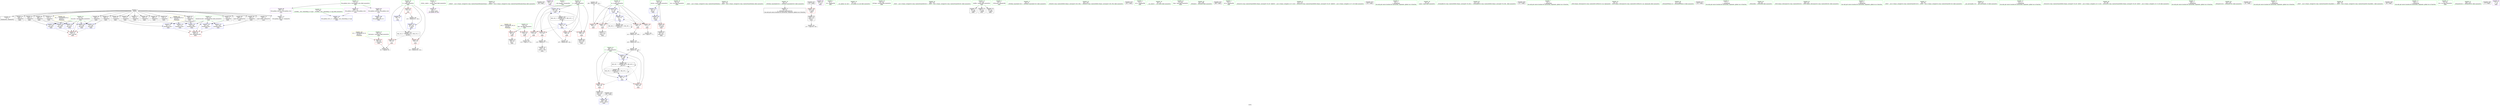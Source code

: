 digraph "SVFG" {
	label="SVFG";

	Node0x55dc32f27b10 [shape=record,color=grey,label="{NodeID: 0\nNullPtr}"];
	Node0x55dc32f27b10 -> Node0x55dc32f43f50[style=solid];
	Node0x55dc32f27b10 -> Node0x55dc32f44050[style=solid];
	Node0x55dc32f27b10 -> Node0x55dc32f44120[style=solid];
	Node0x55dc32f27b10 -> Node0x55dc32f441f0[style=solid];
	Node0x55dc32f27b10 -> Node0x55dc32f442c0[style=solid];
	Node0x55dc32f27b10 -> Node0x55dc32f44390[style=solid];
	Node0x55dc32f27b10 -> Node0x55dc32f44460[style=solid];
	Node0x55dc32f27b10 -> Node0x55dc32f44530[style=solid];
	Node0x55dc32f27b10 -> Node0x55dc32f44600[style=solid];
	Node0x55dc32f27b10 -> Node0x55dc32f446d0[style=solid];
	Node0x55dc32f27b10 -> Node0x55dc32f447a0[style=solid];
	Node0x55dc32f27b10 -> Node0x55dc32f44870[style=solid];
	Node0x55dc32f27b10 -> Node0x55dc32f44940[style=solid];
	Node0x55dc32f27b10 -> Node0x55dc32f44a10[style=solid];
	Node0x55dc32f27b10 -> Node0x55dc32f44ae0[style=solid];
	Node0x55dc32f27b10 -> Node0x55dc32f44bb0[style=solid];
	Node0x55dc32f27b10 -> Node0x55dc32f44c80[style=solid];
	Node0x55dc32f27b10 -> Node0x55dc32f44d50[style=solid];
	Node0x55dc32f27b10 -> Node0x55dc32f42e80[style=solid];
	Node0x55dc32f43310 [shape=record,color=red,label="{NodeID: 97\n221\<--59\n\<--i\nmain\n}"];
	Node0x55dc32f43310 -> Node0x55dc32f46630[style=solid];
	Node0x55dc32f2a360 [shape=record,color=green,label="{NodeID: 14\n4\<--6\n_ZStL8__ioinit\<--_ZStL8__ioinit_field_insensitive\nGlob }"];
	Node0x55dc32f2a360 -> Node0x55dc32f45740[style=solid];
	Node0x55dc32f46630 [shape=record,color=grey,label="{NodeID: 194\n222 = Binary(221, 144, )\n}"];
	Node0x55dc32f46630 -> Node0x55dc32f49050[style=solid];
	Node0x55dc32f42e80 [shape=record,color=blue, style = dotted,label="{NodeID: 111\n300\<--3\nllvm.global_ctors_2\<--dummyVal\nGlob }"];
	Node0x55dc32f419c0 [shape=record,color=green,label="{NodeID: 28\n59\<--60\ni\<--i_field_insensitive\nmain\n}"];
	Node0x55dc32f419c0 -> Node0x55dc32f46260[style=solid];
	Node0x55dc32f419c0 -> Node0x55dc32f43240[style=solid];
	Node0x55dc32f419c0 -> Node0x55dc32f43310[style=solid];
	Node0x55dc32f419c0 -> Node0x55dc32f43050[style=solid];
	Node0x55dc32f419c0 -> Node0x55dc32f49050[style=solid];
	Node0x55dc32f48b70 [shape=record,color=blue,label="{NodeID: 125\n53\<--171\nehselector.slot\<--\nmain\n}"];
	Node0x55dc32f48b70 -> Node0x55dc32f45ff0[style=dashed];
	Node0x55dc32f42430 [shape=record,color=green,label="{NodeID: 42\n122\<--123\n_ZNKSt7__cxx1112basic_stringIcSt11char_traitsIcESaIcEE6substrEmm\<--_ZNKSt7__cxx1112basic_stringIcSt11char_traitsIcESaIcEE6substrEmm_field_insensitive\n}"];
	Node0x55dc32f441f0 [shape=record,color=black,label="{NodeID: 56\n152\<--3\n\<--dummyVal\nmain\n}"];
	Node0x55dc32f441f0 -> Node0x55dc32f48690[style=solid];
	Node0x55dc32f44d50 [shape=record,color=black,label="{NodeID: 70\n241\<--3\nlpad.val46\<--dummyVal\nmain\n}"];
	Node0x55dc32f67790 [shape=record,color=black,label="{NodeID: 250\n96 = PHI()\n}"];
	Node0x55dc32f458e0 [shape=record,color=purple,label="{NodeID: 84\n200\<--11\n\<--.str.1\nmain\n}"];
	Node0x55dc32f26c20 [shape=record,color=green,label="{NodeID: 1\n7\<--1\n__dso_handle\<--dummyObj\nGlob }"];
	Node0x55dc32f433e0 [shape=record,color=red,label="{NodeID: 98\n113\<--65\n\<--j\nmain\n}"];
	Node0x55dc32f433e0 -> Node0x55dc32f46f30[style=solid];
	Node0x55dc32f2a430 [shape=record,color=green,label="{NodeID: 15\n15\<--19\nllvm.global_ctors\<--llvm.global_ctors_field_insensitive\nGlob }"];
	Node0x55dc32f2a430 -> Node0x55dc32f45a80[style=solid];
	Node0x55dc32f2a430 -> Node0x55dc32f45b80[style=solid];
	Node0x55dc32f2a430 -> Node0x55dc32f45c80[style=solid];
	Node0x55dc32f467b0 [shape=record,color=grey,label="{NodeID: 195\n185 = Binary(184, 144, )\n}"];
	Node0x55dc32f467b0 -> Node0x55dc32f48de0[style=solid];
	Node0x55dc32f42f80 [shape=record,color=blue,label="{NodeID: 112\n45\<--74\nretval\<--\nmain\n}"];
	Node0x55dc32f42f80 -> Node0x55dc32f49120[style=dashed];
	Node0x55dc32f41a50 [shape=record,color=green,label="{NodeID: 29\n61\<--62\nres\<--res_field_insensitive\nmain\n}"];
	Node0x55dc32f48c40 [shape=record,color=blue,label="{NodeID: 126\n51\<--175\nexn.slot\<--\nmain\n}"];
	Node0x55dc32f48c40 -> Node0x55dc32f45f20[style=dashed];
	Node0x55dc32f42530 [shape=record,color=green,label="{NodeID: 43\n133\<--134\n_ZNSt7__cxx1112basic_stringIcSt11char_traitsIcESaIcEEixEm\<--_ZNSt7__cxx1112basic_stringIcSt11char_traitsIcESaIcEEixEm_field_insensitive\n}"];
	Node0x55dc32f442c0 [shape=record,color=black,label="{NodeID: 57\n155\<--3\n\<--dummyVal\nmain\n}"];
	Node0x55dc32f44e20 [shape=record,color=black,label="{NodeID: 71\n28\<--29\n\<--_ZNSt8ios_base4InitD1Ev\nCan only get source location for instruction, argument, global var or function.}"];
	Node0x55dc32f67890 [shape=record,color=black,label="{NodeID: 251\n132 = PHI()\n}"];
	Node0x55dc32f67890 -> Node0x55dc32f42be0[style=solid];
	Node0x55dc32f459b0 [shape=record,color=purple,label="{NodeID: 85\n209\<--13\n\<--.str.2\nmain\n}"];
	Node0x55dc32f29390 [shape=record,color=green,label="{NodeID: 2\n8\<--1\n.str\<--dummyObj\nGlob }"];
	Node0x55dc32f434b0 [shape=record,color=red,label="{NodeID: 99\n117\<--65\n\<--j\nmain\n}"];
	Node0x55dc32f434b0 -> Node0x55dc32f46db0[style=solid];
	Node0x55dc32f2a500 [shape=record,color=green,label="{NodeID: 16\n20\<--21\n__cxx_global_var_init\<--__cxx_global_var_init_field_insensitive\n}"];
	Node0x55dc32f46930 [shape=record,color=grey,label="{NodeID: 196\n146 = Binary(145, 143, )\n}"];
	Node0x55dc32f46930 -> Node0x55dc32f484f0[style=solid];
	Node0x55dc32f43050 [shape=record,color=blue,label="{NodeID: 113\n59\<--74\ni\<--\nmain\n}"];
	Node0x55dc32f43050 -> Node0x55dc32f5a590[style=dashed];
	Node0x55dc32f41ae0 [shape=record,color=green,label="{NodeID: 30\n63\<--64\nref.tmp\<--ref.tmp_field_insensitive\nmain\n}"];
	Node0x55dc32f48d10 [shape=record,color=blue,label="{NodeID: 127\n53\<--177\nehselector.slot\<--\nmain\n}"];
	Node0x55dc32f48d10 -> Node0x55dc32f45ff0[style=dashed];
	Node0x55dc32f42630 [shape=record,color=green,label="{NodeID: 44\n180\<--181\n_ZNSt7__cxx1112basic_stringIcSt11char_traitsIcESaIcEED1Ev\<--_ZNSt7__cxx1112basic_stringIcSt11char_traitsIcESaIcEED1Ev_field_insensitive\n}"];
	Node0x55dc32f44390 [shape=record,color=black,label="{NodeID: 58\n156\<--3\n\<--dummyVal\nmain\n}"];
	Node0x55dc32f44390 -> Node0x55dc32f48760[style=solid];
	Node0x55dc32f44f20 [shape=record,color=black,label="{NodeID: 72\n80\<--47\n\<--myfile\nmain\n}"];
	Node0x55dc32f679f0 [shape=record,color=black,label="{NodeID: 252\n192 = PHI()\n}"];
	Node0x55dc32f679f0 -> Node0x55dc32f48eb0[style=solid];
	Node0x55dc32f45a80 [shape=record,color=purple,label="{NodeID: 86\n298\<--15\nllvm.global_ctors_0\<--llvm.global_ctors\nGlob }"];
	Node0x55dc32f45a80 -> Node0x55dc32f42cb0[style=solid];
	Node0x55dc32f29470 [shape=record,color=green,label="{NodeID: 3\n10\<--1\n_ZSt4cout\<--dummyObj\nGlob }"];
	Node0x55dc32f43580 [shape=record,color=red,label="{NodeID: 100\n190\<--65\n\<--j\nmain\n}"];
	Node0x55dc32f43580 -> Node0x55dc32f455a0[style=solid];
	Node0x55dc32f2a600 [shape=record,color=green,label="{NodeID: 17\n24\<--25\n_ZNSt8ios_base4InitC1Ev\<--_ZNSt8ios_base4InitC1Ev_field_insensitive\n}"];
	Node0x55dc32f46ab0 [shape=record,color=grey,label="{NodeID: 197\n197 = Binary(196, 144, )\n}"];
	Node0x55dc32f46ab0 -> Node0x55dc32f48f80[style=solid];
	Node0x55dc32f43120 [shape=record,color=blue,label="{NodeID: 114\n65\<--74\nj\<--\nmain\n}"];
	Node0x55dc32f43120 -> Node0x55dc32f433e0[style=dashed];
	Node0x55dc32f43120 -> Node0x55dc32f434b0[style=dashed];
	Node0x55dc32f43120 -> Node0x55dc32f43580[style=dashed];
	Node0x55dc32f43120 -> Node0x55dc32f43650[style=dashed];
	Node0x55dc32f43120 -> Node0x55dc32f48f80[style=dashed];
	Node0x55dc32f43120 -> Node0x55dc32f5aa90[style=dashed];
	Node0x55dc32f41b70 [shape=record,color=green,label="{NodeID: 31\n65\<--66\nj\<--j_field_insensitive\nmain\n}"];
	Node0x55dc32f41b70 -> Node0x55dc32f433e0[style=solid];
	Node0x55dc32f41b70 -> Node0x55dc32f434b0[style=solid];
	Node0x55dc32f41b70 -> Node0x55dc32f43580[style=solid];
	Node0x55dc32f41b70 -> Node0x55dc32f43650[style=solid];
	Node0x55dc32f41b70 -> Node0x55dc32f43120[style=solid];
	Node0x55dc32f41b70 -> Node0x55dc32f48f80[style=solid];
	Node0x55dc32f48de0 [shape=record,color=blue,label="{NodeID: 128\n71\<--185\nk\<--inc\nmain\n}"];
	Node0x55dc32f48de0 -> Node0x55dc32f438c0[style=dashed];
	Node0x55dc32f48de0 -> Node0x55dc32f43990[style=dashed];
	Node0x55dc32f48de0 -> Node0x55dc32f42a40[style=dashed];
	Node0x55dc32f48de0 -> Node0x55dc32f42b10[style=dashed];
	Node0x55dc32f48de0 -> Node0x55dc32f48420[style=dashed];
	Node0x55dc32f48de0 -> Node0x55dc32f48de0[style=dashed];
	Node0x55dc32f48de0 -> Node0x55dc32f5b490[style=dashed];
	Node0x55dc32f42730 [shape=record,color=green,label="{NodeID: 45\n202\<--203\n_ZStlsISt11char_traitsIcEERSt13basic_ostreamIcT_ES5_PKc\<--_ZStlsISt11char_traitsIcEERSt13basic_ostreamIcT_ES5_PKc_field_insensitive\n}"];
	Node0x55dc32f5a590 [shape=record,color=black,label="{NodeID: 225\nMR_12V_3 = PHI(MR_12V_4, MR_12V_2, )\npts\{60 \}\n}"];
	Node0x55dc32f5a590 -> Node0x55dc32f46260[style=dashed];
	Node0x55dc32f5a590 -> Node0x55dc32f43240[style=dashed];
	Node0x55dc32f5a590 -> Node0x55dc32f43310[style=dashed];
	Node0x55dc32f5a590 -> Node0x55dc32f49050[style=dashed];
	Node0x55dc32f44460 [shape=record,color=black,label="{NodeID: 59\n158\<--3\n\<--dummyVal\nmain\n}"];
	Node0x55dc32f44460 -> Node0x55dc32f48830[style=solid];
	Node0x55dc32f44ff0 [shape=record,color=black,label="{NodeID: 73\n93\<--47\n\<--myfile\nmain\n}"];
	Node0x55dc32f67af0 [shape=record,color=black,label="{NodeID: 253\n201 = PHI()\n}"];
	Node0x55dc32f45b80 [shape=record,color=purple,label="{NodeID: 87\n299\<--15\nllvm.global_ctors_1\<--llvm.global_ctors\nGlob }"];
	Node0x55dc32f45b80 -> Node0x55dc32f42d80[style=solid];
	Node0x55dc32f27f60 [shape=record,color=green,label="{NodeID: 4\n11\<--1\n.str.1\<--dummyObj\nGlob }"];
	Node0x55dc32f43650 [shape=record,color=red,label="{NodeID: 101\n196\<--65\n\<--j\nmain\n}"];
	Node0x55dc32f43650 -> Node0x55dc32f46ab0[style=solid];
	Node0x55dc32f2a700 [shape=record,color=green,label="{NodeID: 18\n30\<--31\n__cxa_atexit\<--__cxa_atexit_field_insensitive\n}"];
	Node0x55dc32f46c30 [shape=record,color=grey,label="{NodeID: 198\n141 = Binary(142, 140, )\n}"];
	Node0x55dc32f46c30 -> Node0x55dc32f464b0[style=solid];
	Node0x55dc32f48350 [shape=record,color=blue,label="{NodeID: 115\n69\<--74\nr\<--\nmain\n}"];
	Node0x55dc32f48350 -> Node0x55dc32f43720[style=dashed];
	Node0x55dc32f48350 -> Node0x55dc32f437f0[style=dashed];
	Node0x55dc32f48350 -> Node0x55dc32f48350[style=dashed];
	Node0x55dc32f48350 -> Node0x55dc32f484f0[style=dashed];
	Node0x55dc32f48350 -> Node0x55dc32f53c90[style=dashed];
	Node0x55dc32f48350 -> Node0x55dc32f5af90[style=dashed];
	Node0x55dc32f41c00 [shape=record,color=green,label="{NodeID: 32\n67\<--68\ntmp\<--tmp_field_insensitive\nmain\n}"];
	Node0x55dc32f48eb0 [shape=record,color=blue,label="{NodeID: 129\n192\<--189\ncall26\<--conv23\nmain\n}"];
	Node0x55dc32f42830 [shape=record,color=green,label="{NodeID: 46\n207\<--208\n_ZNSolsEi\<--_ZNSolsEi_field_insensitive\n}"];
	Node0x55dc32f5aa90 [shape=record,color=black,label="{NodeID: 226\nMR_14V_2 = PHI(MR_14V_4, MR_14V_1, )\npts\{66 \}\n}"];
	Node0x55dc32f5aa90 -> Node0x55dc32f43120[style=dashed];
	Node0x55dc32f44530 [shape=record,color=black,label="{NodeID: 60\n161\<--3\n\<--dummyVal\nmain\n}"];
	Node0x55dc32f450c0 [shape=record,color=black,label="{NodeID: 74\n95\<--47\n\<--myfile\nmain\n}"];
	Node0x55dc32f67bf0 [shape=record,color=black,label="{NodeID: 254\n206 = PHI()\n}"];
	Node0x55dc32f45c80 [shape=record,color=purple,label="{NodeID: 88\n300\<--15\nllvm.global_ctors_2\<--llvm.global_ctors\nGlob }"];
	Node0x55dc32f45c80 -> Node0x55dc32f42e80[style=solid];
	Node0x55dc32f28080 [shape=record,color=green,label="{NodeID: 5\n13\<--1\n.str.2\<--dummyObj\nGlob }"];
	Node0x55dc32f43720 [shape=record,color=red,label="{NodeID: 102\n145\<--69\n\<--r\nmain\n}"];
	Node0x55dc32f43720 -> Node0x55dc32f46930[style=solid];
	Node0x55dc32f281d0 [shape=record,color=green,label="{NodeID: 19\n29\<--35\n_ZNSt8ios_base4InitD1Ev\<--_ZNSt8ios_base4InitD1Ev_field_insensitive\n}"];
	Node0x55dc32f281d0 -> Node0x55dc32f44e20[style=solid];
	Node0x55dc32f46db0 [shape=record,color=grey,label="{NodeID: 199\n118 = Binary(117, 77, )\n}"];
	Node0x55dc32f46db0 -> Node0x55dc32f45260[style=solid];
	Node0x55dc32f48420 [shape=record,color=blue,label="{NodeID: 116\n71\<--74\nk\<--\nmain\n}"];
	Node0x55dc32f48420 -> Node0x55dc32f438c0[style=dashed];
	Node0x55dc32f48420 -> Node0x55dc32f43990[style=dashed];
	Node0x55dc32f48420 -> Node0x55dc32f42a40[style=dashed];
	Node0x55dc32f48420 -> Node0x55dc32f42b10[style=dashed];
	Node0x55dc32f48420 -> Node0x55dc32f48420[style=dashed];
	Node0x55dc32f48420 -> Node0x55dc32f48de0[style=dashed];
	Node0x55dc32f48420 -> Node0x55dc32f5b490[style=dashed];
	Node0x55dc32f41c90 [shape=record,color=green,label="{NodeID: 33\n69\<--70\nr\<--r_field_insensitive\nmain\n}"];
	Node0x55dc32f41c90 -> Node0x55dc32f43720[style=solid];
	Node0x55dc32f41c90 -> Node0x55dc32f437f0[style=solid];
	Node0x55dc32f41c90 -> Node0x55dc32f48350[style=solid];
	Node0x55dc32f41c90 -> Node0x55dc32f484f0[style=solid];
	Node0x55dc32f48f80 [shape=record,color=blue,label="{NodeID: 130\n65\<--197\nj\<--inc28\nmain\n}"];
	Node0x55dc32f48f80 -> Node0x55dc32f433e0[style=dashed];
	Node0x55dc32f48f80 -> Node0x55dc32f434b0[style=dashed];
	Node0x55dc32f48f80 -> Node0x55dc32f43580[style=dashed];
	Node0x55dc32f48f80 -> Node0x55dc32f43650[style=dashed];
	Node0x55dc32f48f80 -> Node0x55dc32f48f80[style=dashed];
	Node0x55dc32f48f80 -> Node0x55dc32f5aa90[style=dashed];
	Node0x55dc32f42930 [shape=record,color=green,label="{NodeID: 47\n212\<--213\n_ZStlsIcSt11char_traitsIcESaIcEERSt13basic_ostreamIT_T0_ES7_RKNSt7__cxx1112basic_stringIS4_S5_T1_EE\<--_ZStlsIcSt11char_traitsIcESaIcEERSt13basic_ostreamIT_T0_ES7_RKNSt7__cxx1112basic_stringIS4_S5_T1_EE_field_insensitive\n}"];
	Node0x55dc32f5af90 [shape=record,color=black,label="{NodeID: 227\nMR_16V_2 = PHI(MR_16V_3, MR_16V_1, )\npts\{70 \}\n}"];
	Node0x55dc32f5af90 -> Node0x55dc32f48350[style=dashed];
	Node0x55dc32f5af90 -> Node0x55dc32f5af90[style=dashed];
	Node0x55dc32f44600 [shape=record,color=black,label="{NodeID: 61\n162\<--3\n\<--dummyVal\nmain\n}"];
	Node0x55dc32f44600 -> Node0x55dc32f48900[style=solid];
	Node0x55dc32f45190 [shape=record,color=black,label="{NodeID: 75\n100\<--99\nconv\<--\nmain\n}"];
	Node0x55dc32f67cf0 [shape=record,color=black,label="{NodeID: 255\n210 = PHI()\n}"];
	Node0x55dc32f45d80 [shape=record,color=red,label="{NodeID: 89\n232\<--45\n\<--retval\nmain\n}"];
	Node0x55dc32f45d80 -> Node0x55dc32f45670[style=solid];
	Node0x55dc32f298b0 [shape=record,color=green,label="{NodeID: 6\n16\<--1\n\<--dummyObj\nCan only get source location for instruction, argument, global var or function.}"];
	Node0x55dc32f437f0 [shape=record,color=red,label="{NodeID: 103\n188\<--69\n\<--r\nmain\n}"];
	Node0x55dc32f437f0 -> Node0x55dc32f454d0[style=solid];
	Node0x55dc32f282a0 [shape=record,color=green,label="{NodeID: 20\n42\<--43\nmain\<--main_field_insensitive\n}"];
	Node0x55dc32f46f30 [shape=record,color=grey,label="{NodeID: 200\n115 = cmp(113, 114, )\n}"];
	Node0x55dc32f484f0 [shape=record,color=blue,label="{NodeID: 117\n69\<--146\nr\<--add\nmain\n}"];
	Node0x55dc32f484f0 -> Node0x55dc32f53c90[style=dashed];
	Node0x55dc32f41d20 [shape=record,color=green,label="{NodeID: 34\n71\<--72\nk\<--k_field_insensitive\nmain\n}"];
	Node0x55dc32f41d20 -> Node0x55dc32f438c0[style=solid];
	Node0x55dc32f41d20 -> Node0x55dc32f43990[style=solid];
	Node0x55dc32f41d20 -> Node0x55dc32f42a40[style=solid];
	Node0x55dc32f41d20 -> Node0x55dc32f42b10[style=solid];
	Node0x55dc32f41d20 -> Node0x55dc32f48420[style=solid];
	Node0x55dc32f41d20 -> Node0x55dc32f48de0[style=solid];
	Node0x55dc32f49050 [shape=record,color=blue,label="{NodeID: 131\n59\<--222\ni\<--inc42\nmain\n}"];
	Node0x55dc32f49050 -> Node0x55dc32f5a590[style=dashed];
	Node0x55dc32f43a50 [shape=record,color=green,label="{NodeID: 48\n215\<--216\n_ZSt4endlIcSt11char_traitsIcEERSt13basic_ostreamIT_T0_ES6_\<--_ZSt4endlIcSt11char_traitsIcEERSt13basic_ostreamIT_T0_ES6__field_insensitive\n}"];
	Node0x55dc32f5b490 [shape=record,color=black,label="{NodeID: 228\nMR_18V_2 = PHI(MR_18V_3, MR_18V_1, )\npts\{72 \}\n}"];
	Node0x55dc32f5b490 -> Node0x55dc32f48420[style=dashed];
	Node0x55dc32f5b490 -> Node0x55dc32f5b490[style=dashed];
	Node0x55dc32f446d0 [shape=record,color=black,label="{NodeID: 62\n164\<--3\n\<--dummyVal\nmain\n}"];
	Node0x55dc32f446d0 -> Node0x55dc32f489d0[style=solid];
	Node0x55dc32f45260 [shape=record,color=black,label="{NodeID: 76\n119\<--118\nconv11\<--mul\nmain\n}"];
	Node0x55dc32f67df0 [shape=record,color=black,label="{NodeID: 256\n211 = PHI()\n}"];
	Node0x55dc32f45e50 [shape=record,color=red,label="{NodeID: 90\n90\<--49\n\<--testcases\nmain\n}"];
	Node0x55dc32f45e50 -> Node0x55dc32f47230[style=solid];
	Node0x55dc32f29150 [shape=record,color=green,label="{NodeID: 7\n74\<--1\n\<--dummyObj\nCan only get source location for instruction, argument, global var or function.}"];
	Node0x55dc32f438c0 [shape=record,color=red,label="{NodeID: 104\n127\<--71\n\<--k\nmain\n}"];
	Node0x55dc32f438c0 -> Node0x55dc32f4dee0[style=solid];
	Node0x55dc32f283a0 [shape=record,color=green,label="{NodeID: 21\n45\<--46\nretval\<--retval_field_insensitive\nmain\n}"];
	Node0x55dc32f283a0 -> Node0x55dc32f45d80[style=solid];
	Node0x55dc32f283a0 -> Node0x55dc32f42f80[style=solid];
	Node0x55dc32f283a0 -> Node0x55dc32f49120[style=solid];
	Node0x55dc32f470b0 [shape=record,color=grey,label="{NodeID: 201\n137 = cmp(136, 138, )\n}"];
	Node0x55dc32f485c0 [shape=record,color=blue,label="{NodeID: 118\n51\<--150\nexn.slot\<--\nmain\n}"];
	Node0x55dc32f485c0 -> Node0x55dc32f45f20[style=dashed];
	Node0x55dc32f41df0 [shape=record,color=green,label="{NodeID: 35\n78\<--79\n_ZNSt14basic_ifstreamIcSt11char_traitsIcEEC1EPKcSt13_Ios_Openmode\<--_ZNSt14basic_ifstreamIcSt11char_traitsIcEEC1EPKcSt13_Ios_Openmode_field_insensitive\n}"];
	Node0x55dc32f49120 [shape=record,color=blue,label="{NodeID: 132\n45\<--74\nretval\<--\nmain\n}"];
	Node0x55dc32f49120 -> Node0x55dc32f45d80[style=dashed];
	Node0x55dc32f43b50 [shape=record,color=green,label="{NodeID: 49\n217\<--218\n_ZNSolsEPFRSoS_E\<--_ZNSolsEPFRSoS_E_field_insensitive\n}"];
	Node0x55dc32f447a0 [shape=record,color=black,label="{NodeID: 63\n168\<--3\n\<--dummyVal\nmain\n}"];
	Node0x55dc32f45330 [shape=record,color=black,label="{NodeID: 77\n131\<--130\nconv17\<--\nmain\n}"];
	Node0x55dc32f67ef0 [shape=record,color=black,label="{NodeID: 257\n214 = PHI()\n}"];
	Node0x55dc32f45f20 [shape=record,color=red,label="{NodeID: 91\n238\<--51\nexn\<--exn.slot\nmain\n}"];
	Node0x55dc32f29270 [shape=record,color=green,label="{NodeID: 8\n77\<--1\n\<--dummyObj\nCan only get source location for instruction, argument, global var or function.}"];
	Node0x55dc32f43990 [shape=record,color=red,label="{NodeID: 105\n130\<--71\n\<--k\nmain\n}"];
	Node0x55dc32f43990 -> Node0x55dc32f45330[style=solid];
	Node0x55dc32f28470 [shape=record,color=green,label="{NodeID: 22\n47\<--48\nmyfile\<--myfile_field_insensitive\nmain\n}"];
	Node0x55dc32f28470 -> Node0x55dc32f44f20[style=solid];
	Node0x55dc32f28470 -> Node0x55dc32f44ff0[style=solid];
	Node0x55dc32f28470 -> Node0x55dc32f450c0[style=solid];
	Node0x55dc32f47230 [shape=record,color=grey,label="{NodeID: 202\n91 = cmp(89, 90, )\n}"];
	Node0x55dc32f48690 [shape=record,color=blue,label="{NodeID: 119\n53\<--152\nehselector.slot\<--\nmain\n}"];
	Node0x55dc32f48690 -> Node0x55dc32f45ff0[style=dashed];
	Node0x55dc32f41ec0 [shape=record,color=green,label="{NodeID: 36\n82\<--83\n_ZNSirsERi\<--_ZNSirsERi_field_insensitive\n}"];
	Node0x55dc32f43c50 [shape=record,color=green,label="{NodeID: 50\n230\<--231\n_ZNSt14basic_ifstreamIcSt11char_traitsIcEED1Ev\<--_ZNSt14basic_ifstreamIcSt11char_traitsIcEED1Ev_field_insensitive\n}"];
	Node0x55dc32f5c4b0 [shape=record,color=yellow,style=double,label="{NodeID: 230\n4V_1 = ENCHI(MR_4V_0)\npts\{50 \}\nFun[main]}"];
	Node0x55dc32f5c4b0 -> Node0x55dc32f45e50[style=dashed];
	Node0x55dc32f44870 [shape=record,color=black,label="{NodeID: 64\n169\<--3\n\<--dummyVal\nmain\n}"];
	Node0x55dc32f44870 -> Node0x55dc32f48aa0[style=solid];
	Node0x55dc32f45400 [shape=record,color=black,label="{NodeID: 78\n136\<--135\nconv21\<--\nmain\n}"];
	Node0x55dc32f45400 -> Node0x55dc32f470b0[style=solid];
	Node0x55dc32f45ff0 [shape=record,color=red,label="{NodeID: 92\n239\<--53\nsel\<--ehselector.slot\nmain\n}"];
	Node0x55dc32f28eb0 [shape=record,color=green,label="{NodeID: 9\n105\<--1\n\<--dummyObj\nCan only get source location for instruction, argument, global var or function.}"];
	Node0x55dc32f42a40 [shape=record,color=red,label="{NodeID: 106\n140\<--71\n\<--k\nmain\n}"];
	Node0x55dc32f42a40 -> Node0x55dc32f46c30[style=solid];
	Node0x55dc32f28540 [shape=record,color=green,label="{NodeID: 23\n49\<--50\ntestcases\<--testcases_field_insensitive\nmain\n}"];
	Node0x55dc32f28540 -> Node0x55dc32f45e50[style=solid];
	Node0x55dc32f4dee0 [shape=record,color=grey,label="{NodeID: 203\n128 = cmp(127, 77, )\n}"];
	Node0x55dc32f48760 [shape=record,color=blue,label="{NodeID: 120\n51\<--156\nexn.slot\<--\nmain\n}"];
	Node0x55dc32f48760 -> Node0x55dc32f45f20[style=dashed];
	Node0x55dc32f41f90 [shape=record,color=green,label="{NodeID: 37\n85\<--86\n_ZNSt7__cxx1112basic_stringIcSt11char_traitsIcESaIcEEC1Ev\<--_ZNSt7__cxx1112basic_stringIcSt11char_traitsIcESaIcEEC1Ev_field_insensitive\n}"];
	Node0x55dc32f43d50 [shape=record,color=green,label="{NodeID: 51\n250\<--251\n__gxx_personality_v0\<--__gxx_personality_v0_field_insensitive\n}"];
	Node0x55dc32f5c590 [shape=record,color=yellow,style=double,label="{NodeID: 231\n6V_1 = ENCHI(MR_6V_0)\npts\{52 \}\nFun[main]}"];
	Node0x55dc32f5c590 -> Node0x55dc32f485c0[style=dashed];
	Node0x55dc32f5c590 -> Node0x55dc32f48760[style=dashed];
	Node0x55dc32f5c590 -> Node0x55dc32f48900[style=dashed];
	Node0x55dc32f5c590 -> Node0x55dc32f48aa0[style=dashed];
	Node0x55dc32f5c590 -> Node0x55dc32f48c40[style=dashed];
	Node0x55dc32f44940 [shape=record,color=black,label="{NodeID: 65\n171\<--3\n\<--dummyVal\nmain\n}"];
	Node0x55dc32f44940 -> Node0x55dc32f48b70[style=solid];
	Node0x55dc32f454d0 [shape=record,color=black,label="{NodeID: 79\n189\<--188\nconv23\<--\nmain\n}"];
	Node0x55dc32f454d0 -> Node0x55dc32f48eb0[style=solid];
	Node0x55dc32f460c0 [shape=record,color=red,label="{NodeID: 93\n99\<--55\n\<--len\nmain\n}"];
	Node0x55dc32f460c0 -> Node0x55dc32f45190[style=solid];
	Node0x55dc32f28f40 [shape=record,color=green,label="{NodeID: 10\n121\<--1\n\<--dummyObj\nCan only get source location for instruction, argument, global var or function.}"];
	Node0x55dc32f42b10 [shape=record,color=red,label="{NodeID: 107\n184\<--71\n\<--k\nmain\n}"];
	Node0x55dc32f42b10 -> Node0x55dc32f467b0[style=solid];
	Node0x55dc32f28610 [shape=record,color=green,label="{NodeID: 24\n51\<--52\nexn.slot\<--exn.slot_field_insensitive\nmain\n}"];
	Node0x55dc32f28610 -> Node0x55dc32f45f20[style=solid];
	Node0x55dc32f28610 -> Node0x55dc32f485c0[style=solid];
	Node0x55dc32f28610 -> Node0x55dc32f48760[style=solid];
	Node0x55dc32f28610 -> Node0x55dc32f48900[style=solid];
	Node0x55dc32f28610 -> Node0x55dc32f48aa0[style=solid];
	Node0x55dc32f28610 -> Node0x55dc32f48c40[style=solid];
	Node0x55dc32f53c90 [shape=record,color=black,label="{NodeID: 204\nMR_16V_7 = PHI(MR_16V_6, MR_16V_5, )\npts\{70 \}\n}"];
	Node0x55dc32f53c90 -> Node0x55dc32f43720[style=dashed];
	Node0x55dc32f53c90 -> Node0x55dc32f437f0[style=dashed];
	Node0x55dc32f53c90 -> Node0x55dc32f48350[style=dashed];
	Node0x55dc32f53c90 -> Node0x55dc32f484f0[style=dashed];
	Node0x55dc32f53c90 -> Node0x55dc32f53c90[style=dashed];
	Node0x55dc32f53c90 -> Node0x55dc32f5af90[style=dashed];
	Node0x55dc32f48830 [shape=record,color=blue,label="{NodeID: 121\n53\<--158\nehselector.slot\<--\nmain\n}"];
	Node0x55dc32f48830 -> Node0x55dc32f45ff0[style=dashed];
	Node0x55dc32f42060 [shape=record,color=green,label="{NodeID: 38\n97\<--98\n_ZStrsIcSt11char_traitsIcESaIcEERSt13basic_istreamIT_T0_ES7_RNSt7__cxx1112basic_stringIS4_S5_T1_EE\<--_ZStrsIcSt11char_traitsIcESaIcEERSt13basic_istreamIT_T0_ES7_RNSt7__cxx1112basic_stringIS4_S5_T1_EE_field_insensitive\n}"];
	Node0x55dc32f43e50 [shape=record,color=green,label="{NodeID: 52\n17\<--294\n_GLOBAL__sub_I_Baoziding_0_0.cpp\<--_GLOBAL__sub_I_Baoziding_0_0.cpp_field_insensitive\n}"];
	Node0x55dc32f43e50 -> Node0x55dc32f42d80[style=solid];
	Node0x55dc32f5ce80 [shape=record,color=yellow,style=double,label="{NodeID: 232\n8V_1 = ENCHI(MR_8V_0)\npts\{54 \}\nFun[main]}"];
	Node0x55dc32f5ce80 -> Node0x55dc32f48690[style=dashed];
	Node0x55dc32f5ce80 -> Node0x55dc32f48830[style=dashed];
	Node0x55dc32f5ce80 -> Node0x55dc32f489d0[style=dashed];
	Node0x55dc32f5ce80 -> Node0x55dc32f48b70[style=dashed];
	Node0x55dc32f5ce80 -> Node0x55dc32f48d10[style=dashed];
	Node0x55dc32f44a10 [shape=record,color=black,label="{NodeID: 66\n174\<--3\n\<--dummyVal\nmain\n}"];
	Node0x55dc32f455a0 [shape=record,color=black,label="{NodeID: 80\n191\<--190\nconv24\<--\nmain\n}"];
	Node0x55dc32f46190 [shape=record,color=red,label="{NodeID: 94\n114\<--55\n\<--len\nmain\n}"];
	Node0x55dc32f46190 -> Node0x55dc32f46f30[style=solid];
	Node0x55dc32f28c40 [shape=record,color=green,label="{NodeID: 11\n138\<--1\n\<--dummyObj\nCan only get source location for instruction, argument, global var or function.}"];
	Node0x55dc32f42be0 [shape=record,color=red,label="{NodeID: 108\n135\<--132\n\<--call20\nmain\n}"];
	Node0x55dc32f42be0 -> Node0x55dc32f45400[style=solid];
	Node0x55dc32f286e0 [shape=record,color=green,label="{NodeID: 25\n53\<--54\nehselector.slot\<--ehselector.slot_field_insensitive\nmain\n}"];
	Node0x55dc32f286e0 -> Node0x55dc32f45ff0[style=solid];
	Node0x55dc32f286e0 -> Node0x55dc32f48690[style=solid];
	Node0x55dc32f286e0 -> Node0x55dc32f48830[style=solid];
	Node0x55dc32f286e0 -> Node0x55dc32f489d0[style=solid];
	Node0x55dc32f286e0 -> Node0x55dc32f48b70[style=solid];
	Node0x55dc32f286e0 -> Node0x55dc32f48d10[style=solid];
	Node0x55dc32f48900 [shape=record,color=blue,label="{NodeID: 122\n51\<--162\nexn.slot\<--\nmain\n}"];
	Node0x55dc32f48900 -> Node0x55dc32f45f20[style=dashed];
	Node0x55dc32f42130 [shape=record,color=green,label="{NodeID: 39\n102\<--103\n_ZNSaIcEC1Ev\<--_ZNSaIcEC1Ev_field_insensitive\n}"];
	Node0x55dc32f43f50 [shape=record,color=black,label="{NodeID: 53\n2\<--3\ndummyVal\<--dummyVal\n}"];
	Node0x55dc32f5cf60 [shape=record,color=yellow,style=double,label="{NodeID: 233\n10V_1 = ENCHI(MR_10V_0)\npts\{56 \}\nFun[main]}"];
	Node0x55dc32f5cf60 -> Node0x55dc32f460c0[style=dashed];
	Node0x55dc32f5cf60 -> Node0x55dc32f46190[style=dashed];
	Node0x55dc32f44ae0 [shape=record,color=black,label="{NodeID: 67\n175\<--3\n\<--dummyVal\nmain\n}"];
	Node0x55dc32f44ae0 -> Node0x55dc32f48c40[style=solid];
	Node0x55dc32f66870 [shape=record,color=black,label="{NodeID: 247\n81 = PHI()\n}"];
	Node0x55dc32f45670 [shape=record,color=black,label="{NodeID: 81\n44\<--232\nmain_ret\<--\nmain\n}"];
	Node0x55dc32f46260 [shape=record,color=red,label="{NodeID: 95\n89\<--59\n\<--i\nmain\n}"];
	Node0x55dc32f46260 -> Node0x55dc32f47230[style=solid];
	Node0x55dc32f28d10 [shape=record,color=green,label="{NodeID: 12\n142\<--1\n\<--dummyObj\nCan only get source location for instruction, argument, global var or function.}"];
	Node0x55dc32f46330 [shape=record,color=grey,label="{NodeID: 192\n205 = Binary(204, 144, )\n}"];
	Node0x55dc32f42cb0 [shape=record,color=blue,label="{NodeID: 109\n298\<--16\nllvm.global_ctors_0\<--\nGlob }"];
	Node0x55dc32f418a0 [shape=record,color=green,label="{NodeID: 26\n55\<--56\nlen\<--len_field_insensitive\nmain\n}"];
	Node0x55dc32f418a0 -> Node0x55dc32f460c0[style=solid];
	Node0x55dc32f418a0 -> Node0x55dc32f46190[style=solid];
	Node0x55dc32f489d0 [shape=record,color=blue,label="{NodeID: 123\n53\<--164\nehselector.slot\<--\nmain\n}"];
	Node0x55dc32f489d0 -> Node0x55dc32f45ff0[style=dashed];
	Node0x55dc32f42230 [shape=record,color=green,label="{NodeID: 40\n106\<--107\n_ZNSt7__cxx1112basic_stringIcSt11char_traitsIcESaIcEEC1EmcRKS3_\<--_ZNSt7__cxx1112basic_stringIcSt11char_traitsIcESaIcEEC1EmcRKS3__field_insensitive\n}"];
	Node0x55dc32f44050 [shape=record,color=black,label="{NodeID: 54\n149\<--3\n\<--dummyVal\nmain\n}"];
	Node0x55dc32f44bb0 [shape=record,color=black,label="{NodeID: 68\n177\<--3\n\<--dummyVal\nmain\n}"];
	Node0x55dc32f44bb0 -> Node0x55dc32f48d10[style=solid];
	Node0x55dc32f67590 [shape=record,color=black,label="{NodeID: 248\n94 = PHI()\n}"];
	Node0x55dc32f45740 [shape=record,color=purple,label="{NodeID: 82\n26\<--4\n\<--_ZStL8__ioinit\n__cxx_global_var_init\n}"];
	Node0x55dc32f43240 [shape=record,color=red,label="{NodeID: 96\n204\<--59\n\<--i\nmain\n}"];
	Node0x55dc32f43240 -> Node0x55dc32f46330[style=solid];
	Node0x55dc32f2a290 [shape=record,color=green,label="{NodeID: 13\n144\<--1\n\<--dummyObj\nCan only get source location for instruction, argument, global var or function.}"];
	Node0x55dc32f464b0 [shape=record,color=grey,label="{NodeID: 193\n143 = Binary(144, 141, )\n}"];
	Node0x55dc32f464b0 -> Node0x55dc32f46930[style=solid];
	Node0x55dc32f42d80 [shape=record,color=blue,label="{NodeID: 110\n299\<--17\nllvm.global_ctors_1\<--_GLOBAL__sub_I_Baoziding_0_0.cpp\nGlob }"];
	Node0x55dc32f41930 [shape=record,color=green,label="{NodeID: 27\n57\<--58\nstr\<--str_field_insensitive\nmain\n}"];
	Node0x55dc32f48aa0 [shape=record,color=blue,label="{NodeID: 124\n51\<--169\nexn.slot\<--\nmain\n}"];
	Node0x55dc32f48aa0 -> Node0x55dc32f45f20[style=dashed];
	Node0x55dc32f42330 [shape=record,color=green,label="{NodeID: 41\n109\<--110\n_ZNSaIcED1Ev\<--_ZNSaIcED1Ev_field_insensitive\n}"];
	Node0x55dc32f44120 [shape=record,color=black,label="{NodeID: 55\n150\<--3\n\<--dummyVal\nmain\n}"];
	Node0x55dc32f44120 -> Node0x55dc32f485c0[style=solid];
	Node0x55dc32f44c80 [shape=record,color=black,label="{NodeID: 69\n240\<--3\nlpad.val\<--dummyVal\nmain\n}"];
	Node0x55dc32f67690 [shape=record,color=black,label="{NodeID: 249\n27 = PHI()\n}"];
	Node0x55dc32f45810 [shape=record,color=purple,label="{NodeID: 83\n75\<--8\n\<--.str\nmain\n}"];
}

